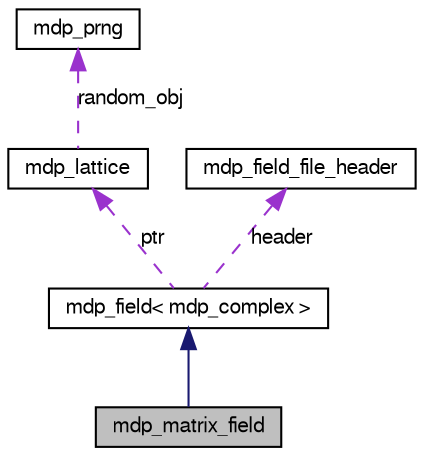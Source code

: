 digraph G
{
  edge [fontname="FreeSans",fontsize="10",labelfontname="FreeSans",labelfontsize="10"];
  node [fontname="FreeSans",fontsize="10",shape=record];
  Node1 [label="mdp_matrix_field",height=0.2,width=0.4,color="black", fillcolor="grey75", style="filled" fontcolor="black"];
  Node2 -> Node1 [dir=back,color="midnightblue",fontsize="10",style="solid"];
  Node2 [label="mdp_field\< mdp_complex \>",height=0.2,width=0.4,color="black", fillcolor="white", style="filled",URL="$classmdp__field.html"];
  Node3 -> Node2 [dir=back,color="darkorchid3",fontsize="10",style="dashed",label="ptr"];
  Node3 [label="mdp_lattice",height=0.2,width=0.4,color="black", fillcolor="white", style="filled",URL="$classmdp__lattice.html",tooltip="distributed lattice object"];
  Node4 -> Node3 [dir=back,color="darkorchid3",fontsize="10",style="dashed",label="random_obj"];
  Node4 [label="mdp_prng",height=0.2,width=0.4,color="black", fillcolor="white", style="filled",URL="$classmdp__prng.html",tooltip="Marsaglia&#39;s random number generator (same as UKQCD)."];
  Node5 -> Node2 [dir=back,color="darkorchid3",fontsize="10",style="dashed",label="header"];
  Node5 [label="mdp_field_file_header",height=0.2,width=0.4,color="black", fillcolor="white", style="filled",URL="$classmdp__field__file__header.html",tooltip="header for field file IO"];
}
